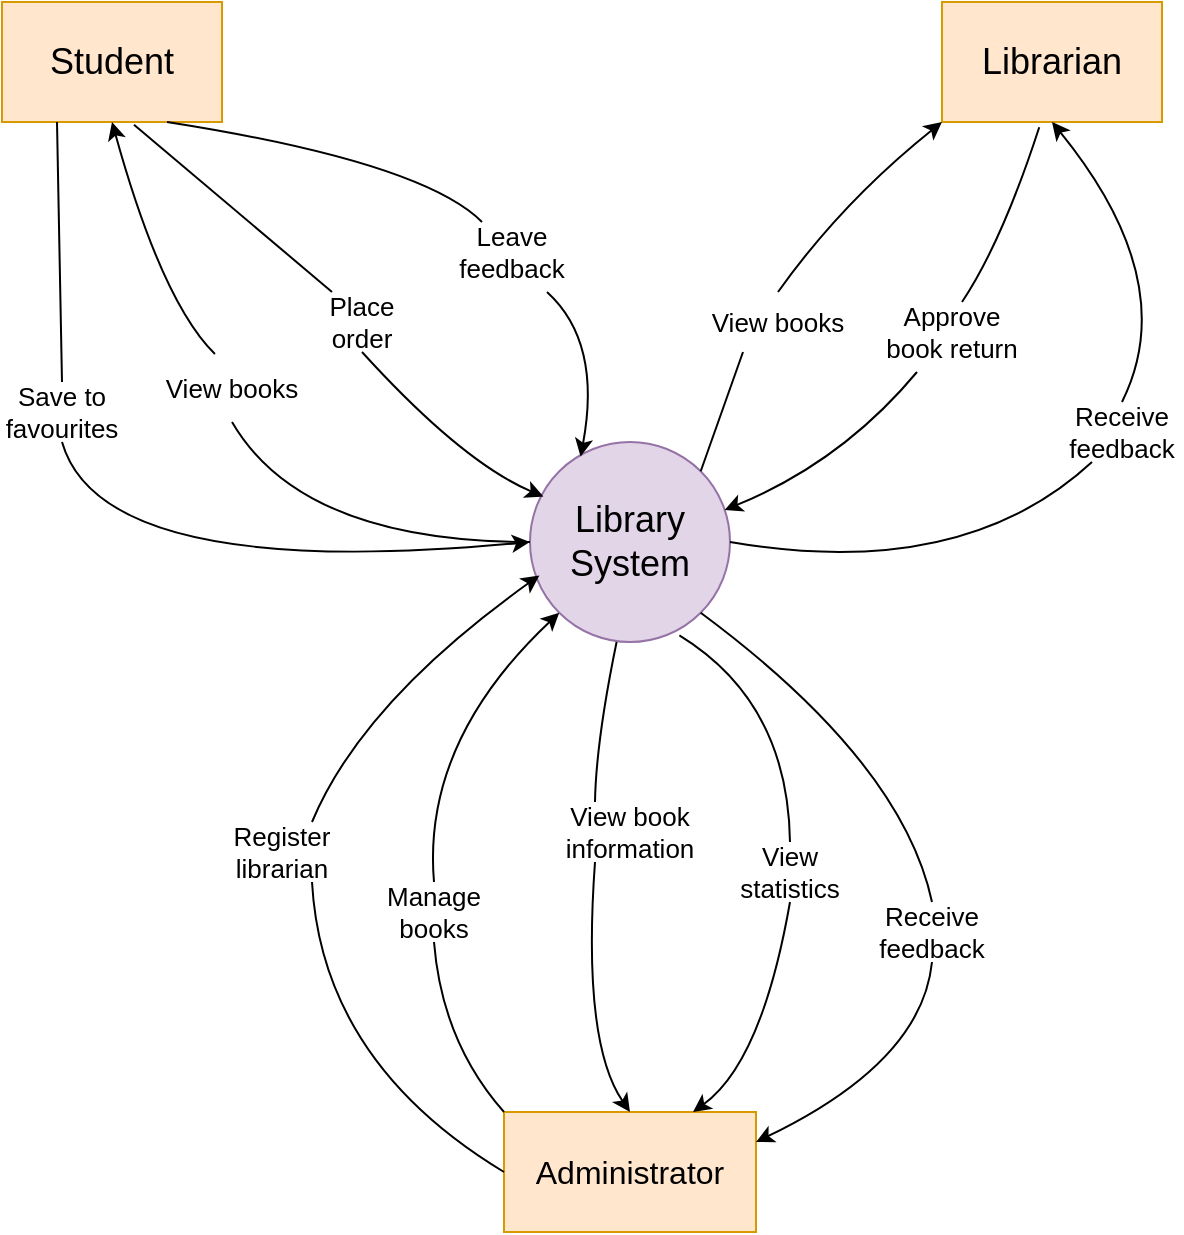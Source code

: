 <mxfile version="21.1.7" type="device">
  <diagram name="Page-1" id="U6hijtK5pLl4foI0VXxF">
    <mxGraphModel dx="1174" dy="626" grid="1" gridSize="10" guides="1" tooltips="1" connect="1" arrows="1" fold="1" page="1" pageScale="1" pageWidth="827" pageHeight="1169" math="0" shadow="0">
      <root>
        <mxCell id="0" />
        <mxCell id="1" parent="0" />
        <mxCell id="toCxFnnbSDRX2Cvj71x8-1" value="&lt;font style=&quot;font-size: 18px;&quot;&gt;Library&lt;br&gt;System&lt;/font&gt;" style="shape=ellipse;html=1;dashed=0;whiteSpace=wrap;aspect=fixed;perimeter=ellipsePerimeter;fillColor=#e1d5e7;strokeColor=#9673a6;" vertex="1" parent="1">
          <mxGeometry x="364" y="250" width="100" height="100" as="geometry" />
        </mxCell>
        <mxCell id="toCxFnnbSDRX2Cvj71x8-3" value="&lt;font style=&quot;font-size: 18px;&quot;&gt;Student&lt;/font&gt;" style="html=1;dashed=0;whiteSpace=wrap;fillColor=#ffe6cc;strokeColor=#d79b00;" vertex="1" parent="1">
          <mxGeometry x="100" y="30" width="110" height="60" as="geometry" />
        </mxCell>
        <mxCell id="toCxFnnbSDRX2Cvj71x8-4" value="&lt;font style=&quot;font-size: 18px;&quot;&gt;Librarian&lt;/font&gt;" style="html=1;dashed=0;whiteSpace=wrap;fillColor=#ffe6cc;strokeColor=#d79b00;" vertex="1" parent="1">
          <mxGeometry x="570" y="30" width="110" height="60" as="geometry" />
        </mxCell>
        <mxCell id="toCxFnnbSDRX2Cvj71x8-5" value="&lt;font style=&quot;font-size: 16px;&quot;&gt;Administrator&lt;/font&gt;" style="html=1;dashed=0;whiteSpace=wrap;fillColor=#ffe6cc;strokeColor=#d79b00;" vertex="1" parent="1">
          <mxGeometry x="351" y="585" width="126" height="60" as="geometry" />
        </mxCell>
        <mxCell id="toCxFnnbSDRX2Cvj71x8-6" value="" style="curved=1;endArrow=classic;html=1;rounded=0;entryX=0.5;entryY=1;entryDx=0;entryDy=0;exitX=0.378;exitY=0.029;exitDx=0;exitDy=0;exitPerimeter=0;" edge="1" parent="1" source="toCxFnnbSDRX2Cvj71x8-7" target="toCxFnnbSDRX2Cvj71x8-3">
          <mxGeometry width="50" height="50" relative="1" as="geometry">
            <mxPoint x="480" y="220" as="sourcePoint" />
            <mxPoint x="430" y="170" as="targetPoint" />
            <Array as="points">
              <mxPoint x="180" y="180" />
            </Array>
          </mxGeometry>
        </mxCell>
        <mxCell id="toCxFnnbSDRX2Cvj71x8-8" value="" style="curved=1;endArrow=none;html=1;rounded=0;entryX=0.5;entryY=1;entryDx=0;entryDy=0;exitX=0;exitY=0.5;exitDx=0;exitDy=0;endFill=0;" edge="1" parent="1" source="toCxFnnbSDRX2Cvj71x8-1" target="toCxFnnbSDRX2Cvj71x8-7">
          <mxGeometry width="50" height="50" relative="1" as="geometry">
            <mxPoint x="364" y="290" as="sourcePoint" />
            <mxPoint x="235" y="120" as="targetPoint" />
            <Array as="points">
              <mxPoint x="250" y="300" />
            </Array>
          </mxGeometry>
        </mxCell>
        <mxCell id="toCxFnnbSDRX2Cvj71x8-7" value="&lt;font style=&quot;font-size: 13px;&quot;&gt;View books&lt;/font&gt;" style="text;html=1;strokeColor=none;fillColor=none;align=center;verticalAlign=middle;whiteSpace=wrap;rounded=0;" vertex="1" parent="1">
          <mxGeometry x="180" y="205" width="70" height="35" as="geometry" />
        </mxCell>
        <mxCell id="toCxFnnbSDRX2Cvj71x8-9" value="" style="curved=1;endArrow=classic;html=1;rounded=0;exitX=0.5;exitY=1;exitDx=0;exitDy=0;entryX=0.067;entryY=0.273;entryDx=0;entryDy=0;entryPerimeter=0;" edge="1" parent="1" source="toCxFnnbSDRX2Cvj71x8-10" target="toCxFnnbSDRX2Cvj71x8-1">
          <mxGeometry width="50" height="50" relative="1" as="geometry">
            <mxPoint x="430" y="200" as="sourcePoint" />
            <mxPoint x="370" y="230" as="targetPoint" />
            <Array as="points">
              <mxPoint x="330" y="260" />
            </Array>
          </mxGeometry>
        </mxCell>
        <mxCell id="toCxFnnbSDRX2Cvj71x8-11" value="" style="curved=1;endArrow=none;html=1;rounded=0;exitX=0.6;exitY=1.022;exitDx=0;exitDy=0;exitPerimeter=0;endFill=0;entryX=0.25;entryY=0;entryDx=0;entryDy=0;" edge="1" parent="1" source="toCxFnnbSDRX2Cvj71x8-3" target="toCxFnnbSDRX2Cvj71x8-10">
          <mxGeometry width="50" height="50" relative="1" as="geometry">
            <mxPoint x="226" y="91" as="sourcePoint" />
            <mxPoint x="260" y="180" as="targetPoint" />
            <Array as="points" />
          </mxGeometry>
        </mxCell>
        <mxCell id="toCxFnnbSDRX2Cvj71x8-10" value="&lt;font style=&quot;font-size: 13px;&quot;&gt;Place order&lt;/font&gt;" style="text;html=1;strokeColor=none;fillColor=none;align=center;verticalAlign=middle;whiteSpace=wrap;rounded=0;" vertex="1" parent="1">
          <mxGeometry x="250" y="175" width="60" height="30" as="geometry" />
        </mxCell>
        <mxCell id="toCxFnnbSDRX2Cvj71x8-12" value="" style="curved=1;endArrow=classic;html=1;rounded=0;exitX=0.75;exitY=1;exitDx=0;exitDy=0;entryX=0.253;entryY=0.073;entryDx=0;entryDy=0;entryPerimeter=0;" edge="1" parent="1" source="toCxFnnbSDRX2Cvj71x8-13" target="toCxFnnbSDRX2Cvj71x8-1">
          <mxGeometry width="50" height="50" relative="1" as="geometry">
            <mxPoint x="430" y="190" as="sourcePoint" />
            <mxPoint x="480" y="240" as="targetPoint" />
            <Array as="points">
              <mxPoint x="400" y="200" />
            </Array>
          </mxGeometry>
        </mxCell>
        <mxCell id="toCxFnnbSDRX2Cvj71x8-14" value="" style="curved=1;endArrow=none;html=1;rounded=0;exitX=0.75;exitY=1;exitDx=0;exitDy=0;endFill=0;" edge="1" parent="1" source="toCxFnnbSDRX2Cvj71x8-3">
          <mxGeometry width="50" height="50" relative="1" as="geometry">
            <mxPoint x="243" y="90" as="sourcePoint" />
            <mxPoint x="340" y="140" as="targetPoint" />
            <Array as="points">
              <mxPoint x="310" y="110" />
            </Array>
          </mxGeometry>
        </mxCell>
        <mxCell id="toCxFnnbSDRX2Cvj71x8-13" value="&lt;font style=&quot;font-size: 13px;&quot;&gt;Leave feedback&lt;/font&gt;" style="text;html=1;strokeColor=none;fillColor=none;align=center;verticalAlign=middle;whiteSpace=wrap;rounded=0;" vertex="1" parent="1">
          <mxGeometry x="320" y="135" width="70" height="40" as="geometry" />
        </mxCell>
        <mxCell id="toCxFnnbSDRX2Cvj71x8-15" value="" style="curved=1;endArrow=classic;html=1;rounded=0;entryX=0;entryY=1;entryDx=0;entryDy=0;exitX=0.5;exitY=0;exitDx=0;exitDy=0;" edge="1" parent="1" source="toCxFnnbSDRX2Cvj71x8-16" target="toCxFnnbSDRX2Cvj71x8-4">
          <mxGeometry width="50" height="50" relative="1" as="geometry">
            <mxPoint x="440" y="260" as="sourcePoint" />
            <mxPoint x="480" y="200" as="targetPoint" />
            <Array as="points">
              <mxPoint x="520" y="130" />
            </Array>
          </mxGeometry>
        </mxCell>
        <mxCell id="toCxFnnbSDRX2Cvj71x8-17" value="" style="curved=1;endArrow=none;html=1;rounded=0;entryX=0.25;entryY=1;entryDx=0;entryDy=0;exitX=1;exitY=0;exitDx=0;exitDy=0;endFill=0;" edge="1" parent="1" source="toCxFnnbSDRX2Cvj71x8-1" target="toCxFnnbSDRX2Cvj71x8-16">
          <mxGeometry width="50" height="50" relative="1" as="geometry">
            <mxPoint x="449" y="265" as="sourcePoint" />
            <mxPoint x="570" y="90" as="targetPoint" />
            <Array as="points" />
          </mxGeometry>
        </mxCell>
        <mxCell id="toCxFnnbSDRX2Cvj71x8-16" value="&lt;font style=&quot;font-size: 13px;&quot;&gt;View books&lt;/font&gt;" style="text;html=1;strokeColor=none;fillColor=none;align=center;verticalAlign=middle;whiteSpace=wrap;rounded=0;" vertex="1" parent="1">
          <mxGeometry x="453" y="175" width="70" height="30" as="geometry" />
        </mxCell>
        <mxCell id="toCxFnnbSDRX2Cvj71x8-18" value="" style="curved=1;endArrow=classic;html=1;rounded=0;exitX=0.25;exitY=1;exitDx=0;exitDy=0;entryX=0.973;entryY=0.34;entryDx=0;entryDy=0;entryPerimeter=0;" edge="1" parent="1" source="toCxFnnbSDRX2Cvj71x8-19" target="toCxFnnbSDRX2Cvj71x8-1">
          <mxGeometry width="50" height="50" relative="1" as="geometry">
            <mxPoint x="570" y="240" as="sourcePoint" />
            <mxPoint x="520" y="290" as="targetPoint" />
            <Array as="points">
              <mxPoint x="520" y="260" />
            </Array>
          </mxGeometry>
        </mxCell>
        <mxCell id="toCxFnnbSDRX2Cvj71x8-20" value="" style="curved=1;endArrow=none;html=1;rounded=0;exitX=0.442;exitY=1.044;exitDx=0;exitDy=0;exitPerimeter=0;endFill=0;" edge="1" parent="1" source="toCxFnnbSDRX2Cvj71x8-4">
          <mxGeometry width="50" height="50" relative="1" as="geometry">
            <mxPoint x="619" y="93" as="sourcePoint" />
            <mxPoint x="580" y="180" as="targetPoint" />
            <Array as="points">
              <mxPoint x="600" y="150" />
            </Array>
          </mxGeometry>
        </mxCell>
        <mxCell id="toCxFnnbSDRX2Cvj71x8-19" value="&lt;font style=&quot;font-size: 13px;&quot;&gt;Approve book return&lt;/font&gt;" style="text;html=1;strokeColor=none;fillColor=none;align=center;verticalAlign=middle;whiteSpace=wrap;rounded=0;" vertex="1" parent="1">
          <mxGeometry x="540" y="175" width="70" height="40" as="geometry" />
        </mxCell>
        <mxCell id="toCxFnnbSDRX2Cvj71x8-21" value="" style="curved=1;endArrow=classic;html=1;rounded=0;entryX=0.5;entryY=1;entryDx=0;entryDy=0;exitX=0.5;exitY=0;exitDx=0;exitDy=0;" edge="1" parent="1" source="toCxFnnbSDRX2Cvj71x8-22" target="toCxFnnbSDRX2Cvj71x8-4">
          <mxGeometry width="50" height="50" relative="1" as="geometry">
            <mxPoint x="580" y="330" as="sourcePoint" />
            <mxPoint x="630" y="280" as="targetPoint" />
            <Array as="points">
              <mxPoint x="690" y="170" />
            </Array>
          </mxGeometry>
        </mxCell>
        <mxCell id="toCxFnnbSDRX2Cvj71x8-23" value="" style="curved=1;endArrow=none;html=1;rounded=0;entryX=0.25;entryY=1;entryDx=0;entryDy=0;exitX=1;exitY=0.5;exitDx=0;exitDy=0;endFill=0;" edge="1" parent="1" source="toCxFnnbSDRX2Cvj71x8-1" target="toCxFnnbSDRX2Cvj71x8-22">
          <mxGeometry width="50" height="50" relative="1" as="geometry">
            <mxPoint x="464" y="300" as="sourcePoint" />
            <mxPoint x="625" y="90" as="targetPoint" />
            <Array as="points">
              <mxPoint x="580" y="320" />
            </Array>
          </mxGeometry>
        </mxCell>
        <mxCell id="toCxFnnbSDRX2Cvj71x8-22" value="&lt;font style=&quot;font-size: 13px;&quot;&gt;Receive&lt;br&gt;feedback&lt;/font&gt;" style="text;html=1;strokeColor=none;fillColor=none;align=center;verticalAlign=middle;whiteSpace=wrap;rounded=0;" vertex="1" parent="1">
          <mxGeometry x="630" y="230" width="60" height="30" as="geometry" />
        </mxCell>
        <mxCell id="toCxFnnbSDRX2Cvj71x8-24" value="" style="curved=1;endArrow=classic;html=1;rounded=0;exitX=0.5;exitY=0;exitDx=0;exitDy=0;entryX=0;entryY=1;entryDx=0;entryDy=0;" edge="1" parent="1" source="toCxFnnbSDRX2Cvj71x8-25" target="toCxFnnbSDRX2Cvj71x8-1">
          <mxGeometry width="50" height="50" relative="1" as="geometry">
            <mxPoint x="350" y="560" as="sourcePoint" />
            <mxPoint x="480" y="480" as="targetPoint" />
            <Array as="points">
              <mxPoint x="310" y="400" />
            </Array>
          </mxGeometry>
        </mxCell>
        <mxCell id="toCxFnnbSDRX2Cvj71x8-26" value="" style="curved=1;endArrow=none;html=1;rounded=0;exitX=0;exitY=0;exitDx=0;exitDy=0;entryX=0.5;entryY=1;entryDx=0;entryDy=0;endFill=0;" edge="1" parent="1" source="toCxFnnbSDRX2Cvj71x8-5" target="toCxFnnbSDRX2Cvj71x8-25">
          <mxGeometry width="50" height="50" relative="1" as="geometry">
            <mxPoint x="351" y="585" as="sourcePoint" />
            <mxPoint x="379" y="335" as="targetPoint" />
            <Array as="points">
              <mxPoint x="320" y="550" />
            </Array>
          </mxGeometry>
        </mxCell>
        <mxCell id="toCxFnnbSDRX2Cvj71x8-25" value="&lt;font style=&quot;font-size: 13px;&quot;&gt;Manage books&lt;/font&gt;" style="text;html=1;strokeColor=none;fillColor=none;align=center;verticalAlign=middle;whiteSpace=wrap;rounded=0;" vertex="1" parent="1">
          <mxGeometry x="281" y="470" width="70" height="30" as="geometry" />
        </mxCell>
        <mxCell id="toCxFnnbSDRX2Cvj71x8-27" value="" style="curved=1;endArrow=classic;html=1;rounded=0;exitX=0.25;exitY=1;exitDx=0;exitDy=0;entryX=0.5;entryY=0;entryDx=0;entryDy=0;" edge="1" parent="1" source="toCxFnnbSDRX2Cvj71x8-28" target="toCxFnnbSDRX2Cvj71x8-5">
          <mxGeometry width="50" height="50" relative="1" as="geometry">
            <mxPoint x="430" y="470" as="sourcePoint" />
            <mxPoint x="420" y="540" as="targetPoint" />
            <Array as="points">
              <mxPoint x="390" y="550" />
            </Array>
          </mxGeometry>
        </mxCell>
        <mxCell id="toCxFnnbSDRX2Cvj71x8-29" value="" style="curved=1;endArrow=none;html=1;rounded=0;exitX=0.433;exitY=1;exitDx=0;exitDy=0;exitPerimeter=0;entryX=0.25;entryY=0;entryDx=0;entryDy=0;endFill=0;" edge="1" parent="1" source="toCxFnnbSDRX2Cvj71x8-1" target="toCxFnnbSDRX2Cvj71x8-28">
          <mxGeometry width="50" height="50" relative="1" as="geometry">
            <mxPoint x="407" y="350" as="sourcePoint" />
            <mxPoint x="383" y="585" as="targetPoint" />
            <Array as="points">
              <mxPoint x="397" y="400" />
            </Array>
          </mxGeometry>
        </mxCell>
        <mxCell id="toCxFnnbSDRX2Cvj71x8-28" value="&lt;font style=&quot;font-size: 13px;&quot;&gt;View book&lt;br&gt;information&lt;/font&gt;" style="text;html=1;strokeColor=none;fillColor=none;align=center;verticalAlign=middle;whiteSpace=wrap;rounded=0;" vertex="1" parent="1">
          <mxGeometry x="379" y="430" width="70" height="30" as="geometry" />
        </mxCell>
        <mxCell id="toCxFnnbSDRX2Cvj71x8-30" value="" style="curved=1;endArrow=classic;html=1;rounded=0;exitX=0.5;exitY=1;exitDx=0;exitDy=0;entryX=0.75;entryY=0;entryDx=0;entryDy=0;" edge="1" parent="1" source="toCxFnnbSDRX2Cvj71x8-31" target="toCxFnnbSDRX2Cvj71x8-5">
          <mxGeometry width="50" height="50" relative="1" as="geometry">
            <mxPoint x="430" y="400" as="sourcePoint" />
            <mxPoint x="480" y="450" as="targetPoint" />
            <Array as="points">
              <mxPoint x="480" y="560" />
            </Array>
          </mxGeometry>
        </mxCell>
        <mxCell id="toCxFnnbSDRX2Cvj71x8-32" value="" style="curved=1;endArrow=none;html=1;rounded=0;exitX=0.747;exitY=0.967;exitDx=0;exitDy=0;exitPerimeter=0;entryX=0.5;entryY=0;entryDx=0;entryDy=0;endFill=0;" edge="1" parent="1" source="toCxFnnbSDRX2Cvj71x8-1" target="toCxFnnbSDRX2Cvj71x8-31">
          <mxGeometry width="50" height="50" relative="1" as="geometry">
            <mxPoint x="439" y="347" as="sourcePoint" />
            <mxPoint x="446" y="585" as="targetPoint" />
            <Array as="points">
              <mxPoint x="493" y="380" />
            </Array>
          </mxGeometry>
        </mxCell>
        <mxCell id="toCxFnnbSDRX2Cvj71x8-31" value="&lt;font style=&quot;font-size: 13px;&quot;&gt;View statistics&lt;/font&gt;" style="text;html=1;strokeColor=none;fillColor=none;align=center;verticalAlign=middle;whiteSpace=wrap;rounded=0;" vertex="1" parent="1">
          <mxGeometry x="464" y="450" width="60" height="30" as="geometry" />
        </mxCell>
        <mxCell id="toCxFnnbSDRX2Cvj71x8-33" value="" style="curved=1;endArrow=classic;html=1;rounded=0;exitX=0.5;exitY=1;exitDx=0;exitDy=0;entryX=1;entryY=0.25;entryDx=0;entryDy=0;" edge="1" parent="1" source="toCxFnnbSDRX2Cvj71x8-35" target="toCxFnnbSDRX2Cvj71x8-5">
          <mxGeometry width="50" height="50" relative="1" as="geometry">
            <mxPoint x="480" y="470" as="sourcePoint" />
            <mxPoint x="478.333" y="585" as="targetPoint" />
            <Array as="points">
              <mxPoint x="560" y="560" />
            </Array>
          </mxGeometry>
        </mxCell>
        <mxCell id="toCxFnnbSDRX2Cvj71x8-36" value="" style="curved=1;endArrow=none;html=1;rounded=0;exitX=1;exitY=1;exitDx=0;exitDy=0;entryX=0.5;entryY=0;entryDx=0;entryDy=0;endFill=0;" edge="1" parent="1" source="toCxFnnbSDRX2Cvj71x8-1" target="toCxFnnbSDRX2Cvj71x8-35">
          <mxGeometry width="50" height="50" relative="1" as="geometry">
            <mxPoint x="449" y="335" as="sourcePoint" />
            <mxPoint x="477" y="600" as="targetPoint" />
            <Array as="points">
              <mxPoint x="550" y="410" />
            </Array>
          </mxGeometry>
        </mxCell>
        <mxCell id="toCxFnnbSDRX2Cvj71x8-35" value="&lt;font style=&quot;font-size: 13px;&quot;&gt;Receive&lt;br&gt;feedback&lt;/font&gt;" style="text;html=1;strokeColor=none;fillColor=none;align=center;verticalAlign=middle;whiteSpace=wrap;rounded=0;" vertex="1" parent="1">
          <mxGeometry x="530" y="480" width="70" height="30" as="geometry" />
        </mxCell>
        <mxCell id="toCxFnnbSDRX2Cvj71x8-37" value="" style="curved=1;endArrow=classic;html=1;rounded=0;exitX=0.75;exitY=0;exitDx=0;exitDy=0;entryX=0.047;entryY=0.667;entryDx=0;entryDy=0;entryPerimeter=0;" edge="1" parent="1" source="toCxFnnbSDRX2Cvj71x8-39" target="toCxFnnbSDRX2Cvj71x8-1">
          <mxGeometry width="50" height="50" relative="1" as="geometry">
            <mxPoint x="430" y="310" as="sourcePoint" />
            <mxPoint x="480" y="260" as="targetPoint" />
            <Array as="points">
              <mxPoint x="280" y="380" />
            </Array>
          </mxGeometry>
        </mxCell>
        <mxCell id="toCxFnnbSDRX2Cvj71x8-40" value="" style="curved=1;endArrow=none;html=1;rounded=0;exitX=0;exitY=0.5;exitDx=0;exitDy=0;entryX=0.75;entryY=1;entryDx=0;entryDy=0;endFill=0;" edge="1" parent="1" source="toCxFnnbSDRX2Cvj71x8-5" target="toCxFnnbSDRX2Cvj71x8-39">
          <mxGeometry width="50" height="50" relative="1" as="geometry">
            <mxPoint x="351" y="615" as="sourcePoint" />
            <mxPoint x="369" y="317" as="targetPoint" />
            <Array as="points">
              <mxPoint x="260" y="560" />
            </Array>
          </mxGeometry>
        </mxCell>
        <mxCell id="toCxFnnbSDRX2Cvj71x8-39" value="&lt;font style=&quot;font-size: 13px;&quot;&gt;Register&lt;br&gt;librarian&lt;/font&gt;" style="text;html=1;strokeColor=none;fillColor=none;align=center;verticalAlign=middle;whiteSpace=wrap;rounded=0;" vertex="1" parent="1">
          <mxGeometry x="210" y="440" width="60" height="30" as="geometry" />
        </mxCell>
        <mxCell id="toCxFnnbSDRX2Cvj71x8-41" value="" style="curved=1;endArrow=classic;html=1;rounded=0;exitX=0.5;exitY=1;exitDx=0;exitDy=0;entryX=0;entryY=0.5;entryDx=0;entryDy=0;" edge="1" parent="1" source="toCxFnnbSDRX2Cvj71x8-42" target="toCxFnnbSDRX2Cvj71x8-1">
          <mxGeometry width="50" height="50" relative="1" as="geometry">
            <mxPoint x="330" y="370" as="sourcePoint" />
            <mxPoint x="260" y="360" as="targetPoint" />
            <Array as="points">
              <mxPoint x="150" y="320" />
            </Array>
          </mxGeometry>
        </mxCell>
        <mxCell id="toCxFnnbSDRX2Cvj71x8-43" value="" style="curved=1;endArrow=none;html=1;rounded=0;exitX=0.25;exitY=1;exitDx=0;exitDy=0;entryX=0.5;entryY=0;entryDx=0;entryDy=0;endFill=0;" edge="1" parent="1" source="toCxFnnbSDRX2Cvj71x8-3" target="toCxFnnbSDRX2Cvj71x8-42">
          <mxGeometry width="50" height="50" relative="1" as="geometry">
            <mxPoint x="128" y="90" as="sourcePoint" />
            <mxPoint x="364" y="300" as="targetPoint" />
            <Array as="points" />
          </mxGeometry>
        </mxCell>
        <mxCell id="toCxFnnbSDRX2Cvj71x8-42" value="&lt;font style=&quot;font-size: 13px;&quot;&gt;Save to&lt;br&gt;favourites&lt;/font&gt;" style="text;html=1;strokeColor=none;fillColor=none;align=center;verticalAlign=middle;whiteSpace=wrap;rounded=0;" vertex="1" parent="1">
          <mxGeometry x="100" y="220" width="60" height="30" as="geometry" />
        </mxCell>
      </root>
    </mxGraphModel>
  </diagram>
</mxfile>
